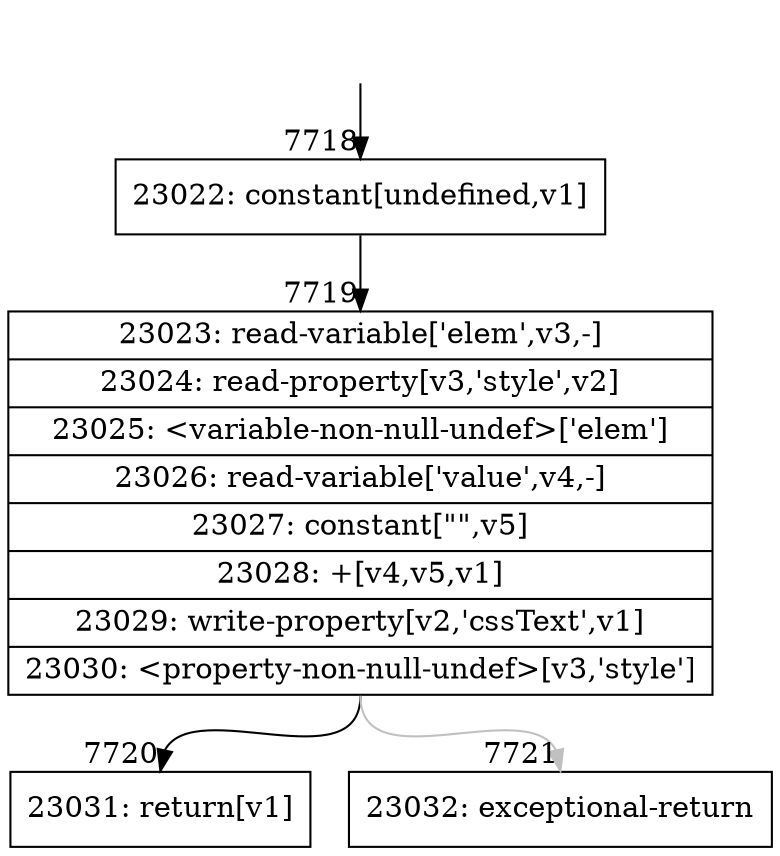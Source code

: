 digraph {
rankdir="TD"
BB_entry477[shape=none,label=""];
BB_entry477 -> BB7718 [tailport=s, headport=n, headlabel="    7718"]
BB7718 [shape=record label="{23022: constant[undefined,v1]}" ] 
BB7718 -> BB7719 [tailport=s, headport=n, headlabel="      7719"]
BB7719 [shape=record label="{23023: read-variable['elem',v3,-]|23024: read-property[v3,'style',v2]|23025: \<variable-non-null-undef\>['elem']|23026: read-variable['value',v4,-]|23027: constant[\"\",v5]|23028: +[v4,v5,v1]|23029: write-property[v2,'cssText',v1]|23030: \<property-non-null-undef\>[v3,'style']}" ] 
BB7719 -> BB7720 [tailport=s, headport=n, headlabel="      7720"]
BB7719 -> BB7721 [tailport=s, headport=n, color=gray, headlabel="      7721"]
BB7720 [shape=record label="{23031: return[v1]}" ] 
BB7721 [shape=record label="{23032: exceptional-return}" ] 
}
